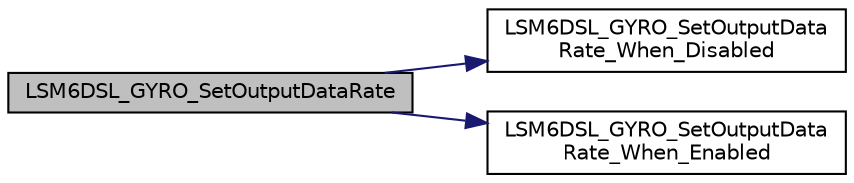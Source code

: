 digraph "LSM6DSL_GYRO_SetOutputDataRate"
{
 // LATEX_PDF_SIZE
  edge [fontname="Helvetica",fontsize="10",labelfontname="Helvetica",labelfontsize="10"];
  node [fontname="Helvetica",fontsize="10",shape=record];
  rankdir="LR";
  Node1 [label="LSM6DSL_GYRO_SetOutputDataRate",height=0.2,width=0.4,color="black", fillcolor="grey75", style="filled", fontcolor="black",tooltip="Set the LSM6DSL gyroscope sensor output data rate."];
  Node1 -> Node2 [color="midnightblue",fontsize="10",style="solid",fontname="Helvetica"];
  Node2 [label="LSM6DSL_GYRO_SetOutputData\lRate_When_Disabled",height=0.2,width=0.4,color="black", fillcolor="white", style="filled",URL="$group___l_s_m6_d_s_l___private___functions.html#gabf9b64ddad834baaabced1a91acfe63d",tooltip="Set the LSM6DSL gyroscope sensor output data rate when disabled."];
  Node1 -> Node3 [color="midnightblue",fontsize="10",style="solid",fontname="Helvetica"];
  Node3 [label="LSM6DSL_GYRO_SetOutputData\lRate_When_Enabled",height=0.2,width=0.4,color="black", fillcolor="white", style="filled",URL="$group___l_s_m6_d_s_l___private___functions.html#gac195c5954db1363a240d4133bd6bbf32",tooltip="Set the LSM6DSL gyroscope sensor output data rate when enabled."];
}
